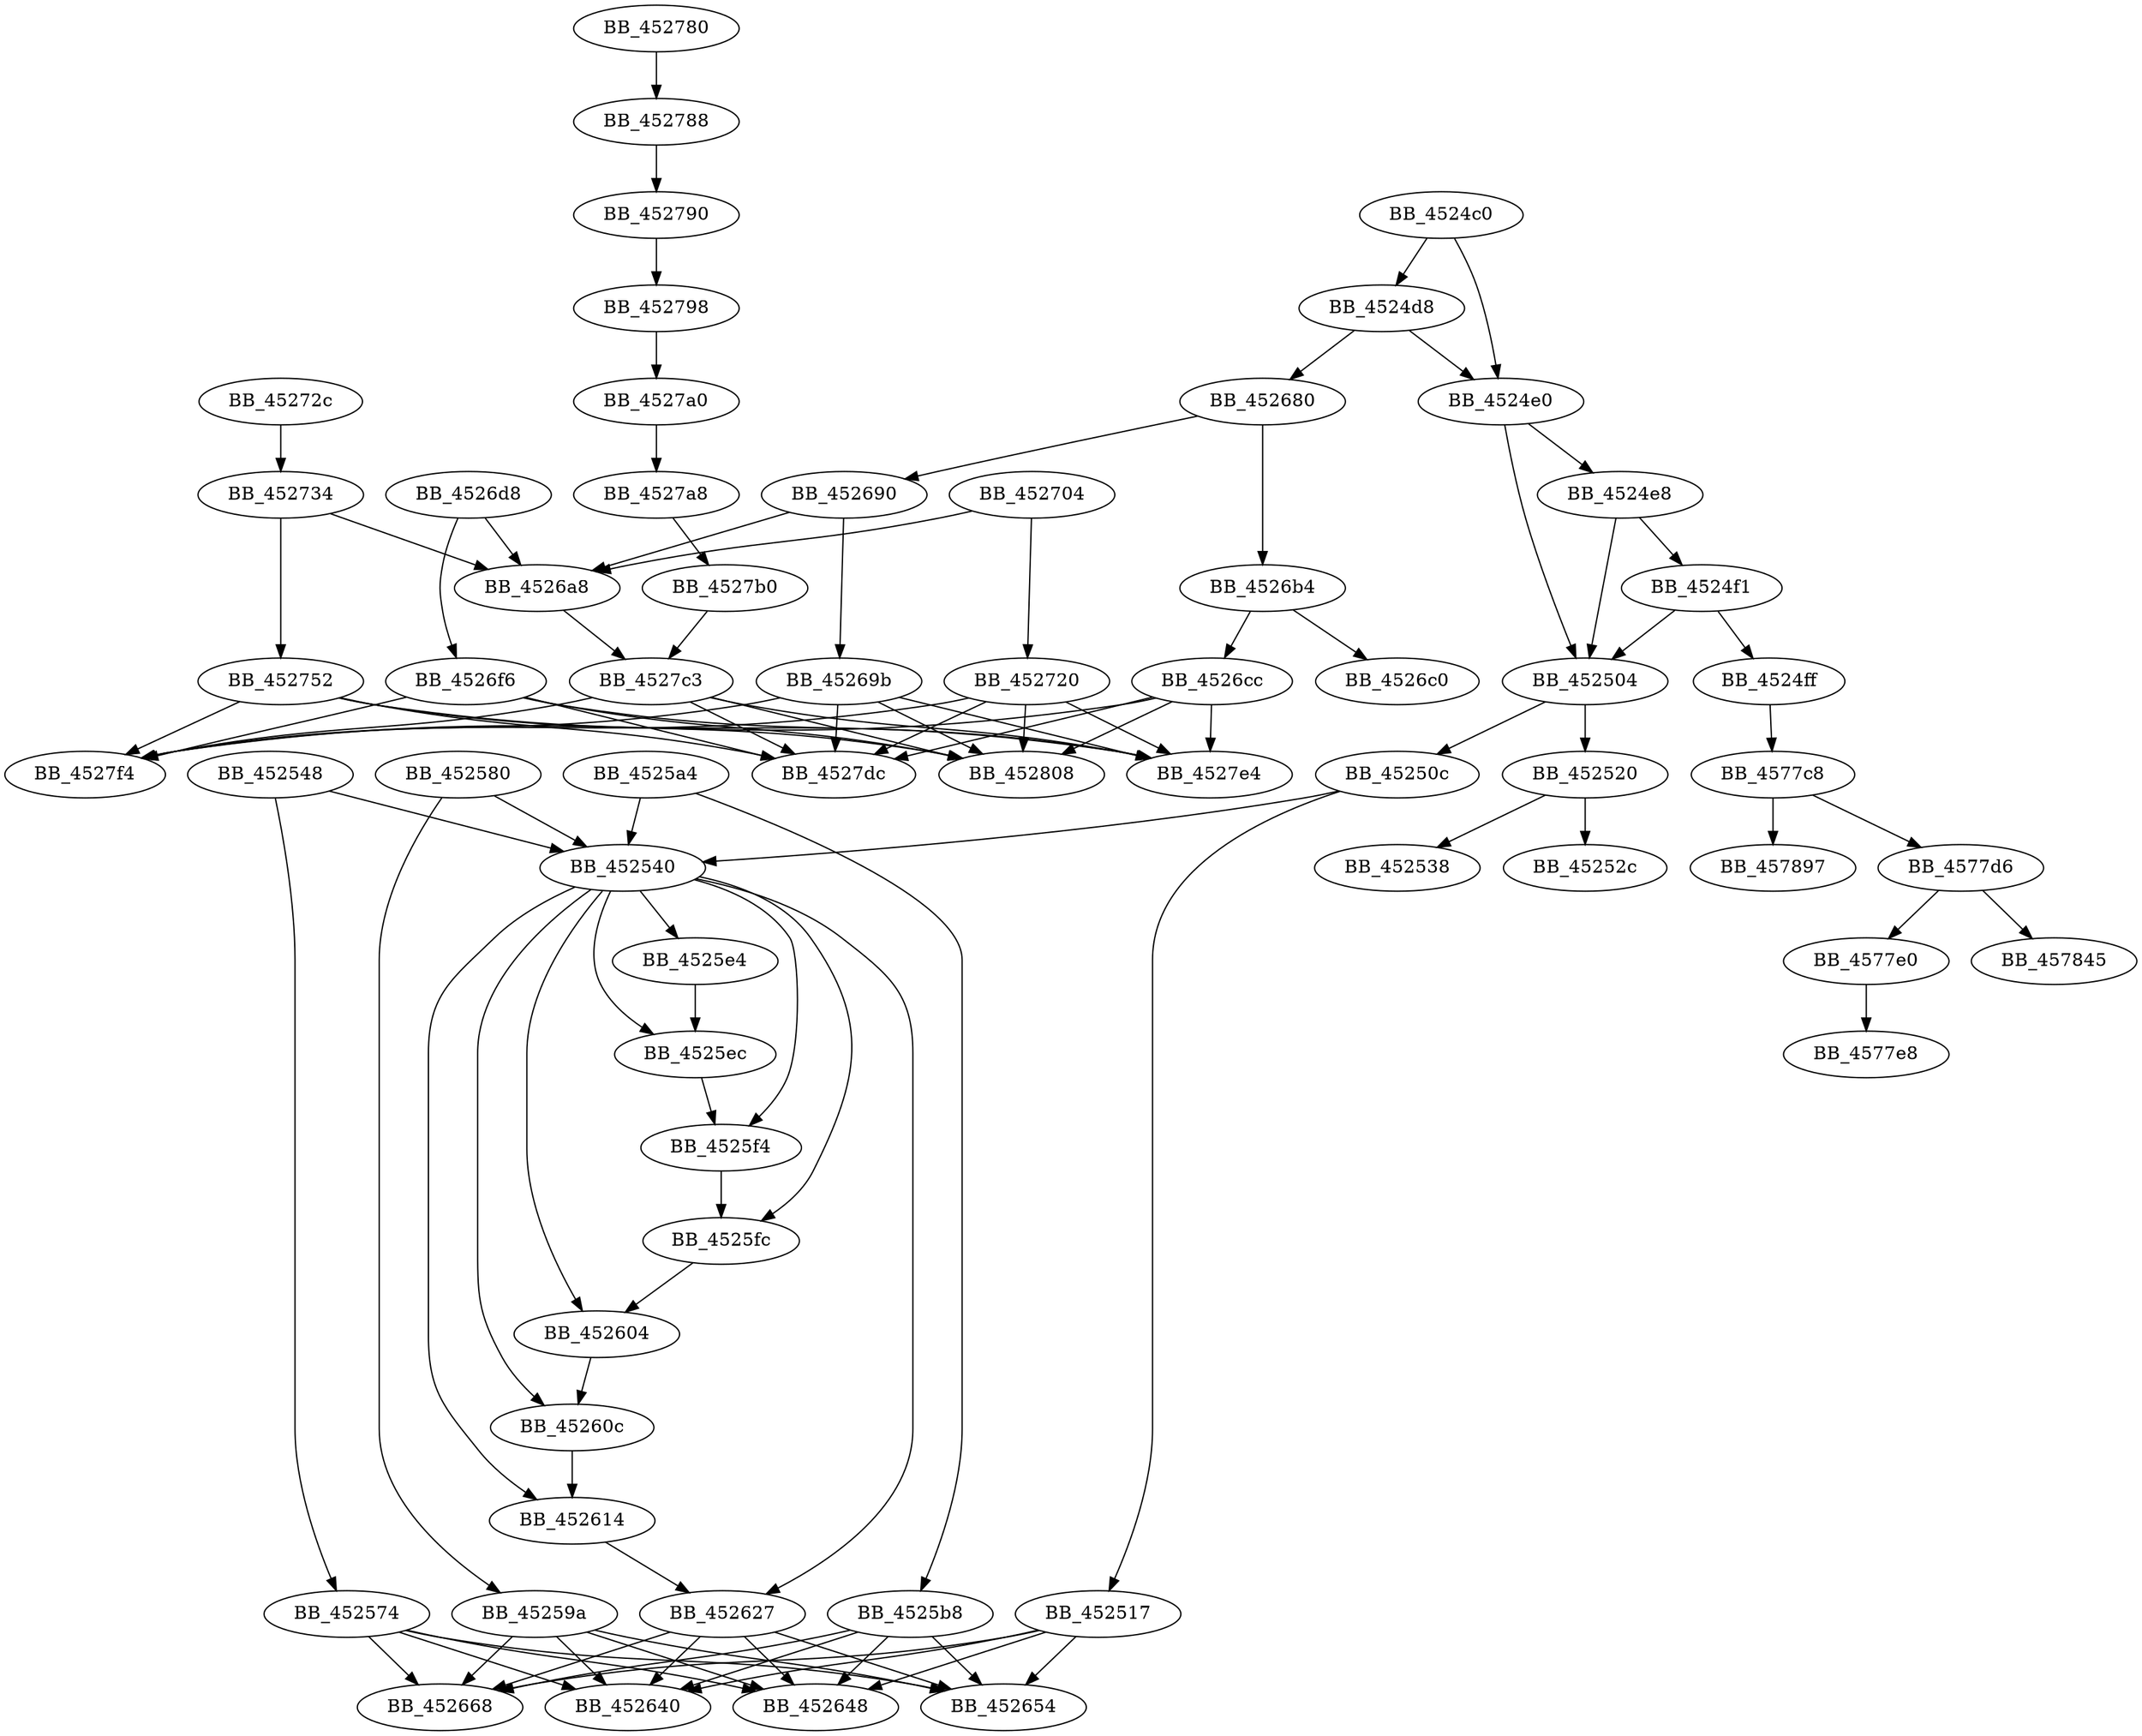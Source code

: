 DiGraph sub_4524C0{
BB_4524c0->BB_4524d8
BB_4524c0->BB_4524e0
BB_4524d8->BB_4524e0
BB_4524d8->BB_452680
BB_4524e0->BB_4524e8
BB_4524e0->BB_452504
BB_4524e8->BB_4524f1
BB_4524e8->BB_452504
BB_4524f1->BB_4524ff
BB_4524f1->BB_452504
BB_4524ff->BB_4577c8
BB_452504->BB_45250c
BB_452504->BB_452520
BB_45250c->BB_452517
BB_45250c->BB_452540
BB_452517->BB_452640
BB_452517->BB_452648
BB_452517->BB_452654
BB_452517->BB_452668
BB_452520->BB_45252c
BB_452520->BB_452538
BB_452540->BB_4525e4
BB_452540->BB_4525ec
BB_452540->BB_4525f4
BB_452540->BB_4525fc
BB_452540->BB_452604
BB_452540->BB_45260c
BB_452540->BB_452614
BB_452540->BB_452627
BB_452548->BB_452540
BB_452548->BB_452574
BB_452574->BB_452640
BB_452574->BB_452648
BB_452574->BB_452654
BB_452574->BB_452668
BB_452580->BB_452540
BB_452580->BB_45259a
BB_45259a->BB_452640
BB_45259a->BB_452648
BB_45259a->BB_452654
BB_45259a->BB_452668
BB_4525a4->BB_452540
BB_4525a4->BB_4525b8
BB_4525b8->BB_452640
BB_4525b8->BB_452648
BB_4525b8->BB_452654
BB_4525b8->BB_452668
BB_4525e4->BB_4525ec
BB_4525ec->BB_4525f4
BB_4525f4->BB_4525fc
BB_4525fc->BB_452604
BB_452604->BB_45260c
BB_45260c->BB_452614
BB_452614->BB_452627
BB_452627->BB_452640
BB_452627->BB_452648
BB_452627->BB_452654
BB_452627->BB_452668
BB_452680->BB_452690
BB_452680->BB_4526b4
BB_452690->BB_45269b
BB_452690->BB_4526a8
BB_45269b->BB_4527dc
BB_45269b->BB_4527e4
BB_45269b->BB_4527f4
BB_45269b->BB_452808
BB_4526a8->BB_4527c3
BB_4526b4->BB_4526c0
BB_4526b4->BB_4526cc
BB_4526cc->BB_4527dc
BB_4526cc->BB_4527e4
BB_4526cc->BB_4527f4
BB_4526cc->BB_452808
BB_4526d8->BB_4526a8
BB_4526d8->BB_4526f6
BB_4526f6->BB_4527dc
BB_4526f6->BB_4527e4
BB_4526f6->BB_4527f4
BB_4526f6->BB_452808
BB_452704->BB_4526a8
BB_452704->BB_452720
BB_452720->BB_4527dc
BB_452720->BB_4527e4
BB_452720->BB_4527f4
BB_452720->BB_452808
BB_45272c->BB_452734
BB_452734->BB_4526a8
BB_452734->BB_452752
BB_452752->BB_4527dc
BB_452752->BB_4527e4
BB_452752->BB_4527f4
BB_452752->BB_452808
BB_452780->BB_452788
BB_452788->BB_452790
BB_452790->BB_452798
BB_452798->BB_4527a0
BB_4527a0->BB_4527a8
BB_4527a8->BB_4527b0
BB_4527b0->BB_4527c3
BB_4527c3->BB_4527dc
BB_4527c3->BB_4527e4
BB_4527c3->BB_4527f4
BB_4527c3->BB_452808
BB_4577c8->BB_4577d6
BB_4577c8->BB_457897
BB_4577d6->BB_4577e0
BB_4577d6->BB_457845
BB_4577e0->BB_4577e8
}
